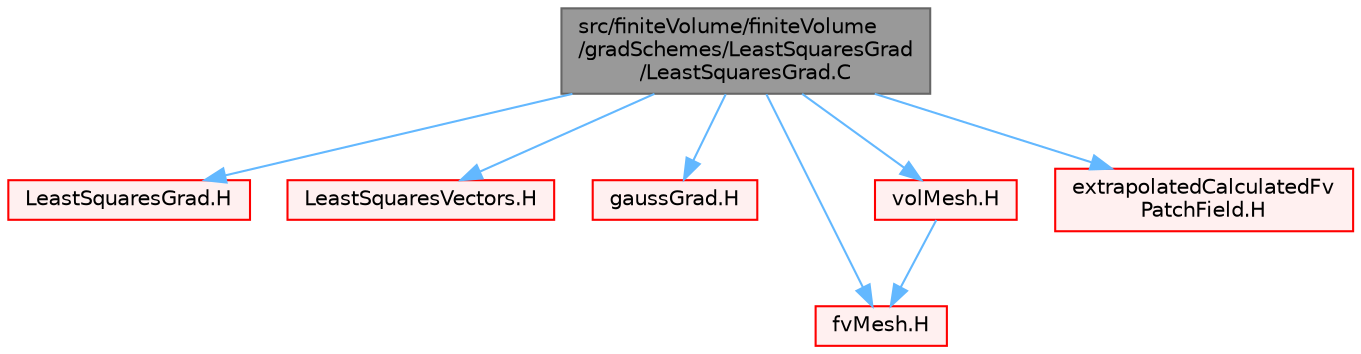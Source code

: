 digraph "src/finiteVolume/finiteVolume/gradSchemes/LeastSquaresGrad/LeastSquaresGrad.C"
{
 // LATEX_PDF_SIZE
  bgcolor="transparent";
  edge [fontname=Helvetica,fontsize=10,labelfontname=Helvetica,labelfontsize=10];
  node [fontname=Helvetica,fontsize=10,shape=box,height=0.2,width=0.4];
  Node1 [id="Node000001",label="src/finiteVolume/finiteVolume\l/gradSchemes/LeastSquaresGrad\l/LeastSquaresGrad.C",height=0.2,width=0.4,color="gray40", fillcolor="grey60", style="filled", fontcolor="black",tooltip=" "];
  Node1 -> Node2 [id="edge1_Node000001_Node000002",color="steelblue1",style="solid",tooltip=" "];
  Node2 [id="Node000002",label="LeastSquaresGrad.H",height=0.2,width=0.4,color="red", fillcolor="#FFF0F0", style="filled",URL="$LeastSquaresGrad_8H.html",tooltip=" "];
  Node1 -> Node149 [id="edge2_Node000001_Node000149",color="steelblue1",style="solid",tooltip=" "];
  Node149 [id="Node000149",label="LeastSquaresVectors.H",height=0.2,width=0.4,color="red", fillcolor="#FFF0F0", style="filled",URL="$LeastSquaresVectors_8H.html",tooltip=" "];
  Node1 -> Node407 [id="edge3_Node000001_Node000407",color="steelblue1",style="solid",tooltip=" "];
  Node407 [id="Node000407",label="gaussGrad.H",height=0.2,width=0.4,color="red", fillcolor="#FFF0F0", style="filled",URL="$gaussGrad_8H.html",tooltip=" "];
  Node1 -> Node322 [id="edge4_Node000001_Node000322",color="steelblue1",style="solid",tooltip=" "];
  Node322 [id="Node000322",label="fvMesh.H",height=0.2,width=0.4,color="red", fillcolor="#FFF0F0", style="filled",URL="$fvMesh_8H.html",tooltip=" "];
  Node1 -> Node316 [id="edge5_Node000001_Node000316",color="steelblue1",style="solid",tooltip=" "];
  Node316 [id="Node000316",label="volMesh.H",height=0.2,width=0.4,color="red", fillcolor="#FFF0F0", style="filled",URL="$volMesh_8H.html",tooltip=" "];
  Node316 -> Node322 [id="edge6_Node000316_Node000322",color="steelblue1",style="solid",tooltip=" "];
  Node1 -> Node410 [id="edge7_Node000001_Node000410",color="steelblue1",style="solid",tooltip=" "];
  Node410 [id="Node000410",label="extrapolatedCalculatedFv\lPatchField.H",height=0.2,width=0.4,color="red", fillcolor="#FFF0F0", style="filled",URL="$extrapolatedCalculatedFvPatchField_8H.html",tooltip=" "];
}
